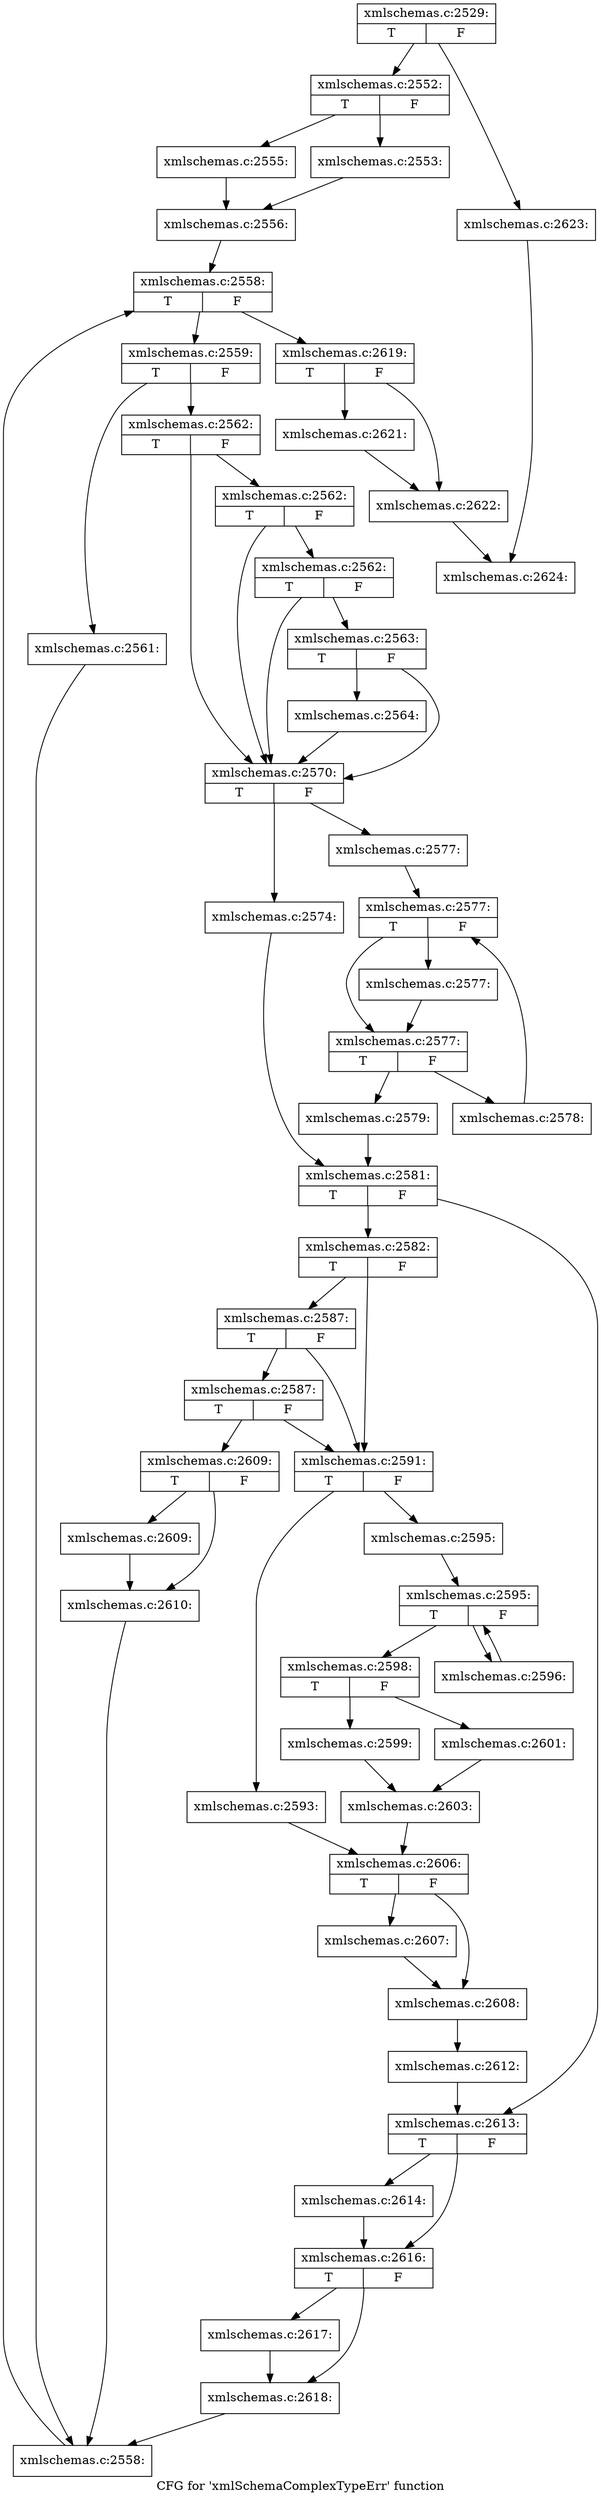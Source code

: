 digraph "CFG for 'xmlSchemaComplexTypeErr' function" {
	label="CFG for 'xmlSchemaComplexTypeErr' function";

	Node0x55092b0 [shape=record,label="{xmlschemas.c:2529:|{<s0>T|<s1>F}}"];
	Node0x55092b0 -> Node0x550cf30;
	Node0x55092b0 -> Node0x550cfd0;
	Node0x550cf30 [shape=record,label="{xmlschemas.c:2552:|{<s0>T|<s1>F}}"];
	Node0x550cf30 -> Node0x550d4d0;
	Node0x550cf30 -> Node0x550d570;
	Node0x550d4d0 [shape=record,label="{xmlschemas.c:2553:}"];
	Node0x550d4d0 -> Node0x550d520;
	Node0x550d570 [shape=record,label="{xmlschemas.c:2555:}"];
	Node0x550d570 -> Node0x550d520;
	Node0x550d520 [shape=record,label="{xmlschemas.c:2556:}"];
	Node0x550d520 -> Node0x550e480;
	Node0x550e480 [shape=record,label="{xmlschemas.c:2558:|{<s0>T|<s1>F}}"];
	Node0x550e480 -> Node0x550e760;
	Node0x550e480 -> Node0x550e2e0;
	Node0x550e760 [shape=record,label="{xmlschemas.c:2559:|{<s0>T|<s1>F}}"];
	Node0x550e760 -> Node0x550eeb0;
	Node0x550e760 -> Node0x550ef00;
	Node0x550eeb0 [shape=record,label="{xmlschemas.c:2561:}"];
	Node0x550eeb0 -> Node0x550e6d0;
	Node0x550ef00 [shape=record,label="{xmlschemas.c:2562:|{<s0>T|<s1>F}}"];
	Node0x550ef00 -> Node0x550f450;
	Node0x550ef00 -> Node0x550f300;
	Node0x550f450 [shape=record,label="{xmlschemas.c:2562:|{<s0>T|<s1>F}}"];
	Node0x550f450 -> Node0x550f3d0;
	Node0x550f450 -> Node0x550f300;
	Node0x550f3d0 [shape=record,label="{xmlschemas.c:2562:|{<s0>T|<s1>F}}"];
	Node0x550f3d0 -> Node0x550f350;
	Node0x550f3d0 -> Node0x550f300;
	Node0x550f350 [shape=record,label="{xmlschemas.c:2563:|{<s0>T|<s1>F}}"];
	Node0x550f350 -> Node0x550f2b0;
	Node0x550f350 -> Node0x550f300;
	Node0x550f2b0 [shape=record,label="{xmlschemas.c:2564:}"];
	Node0x550f2b0 -> Node0x550f300;
	Node0x550f300 [shape=record,label="{xmlschemas.c:2570:|{<s0>T|<s1>F}}"];
	Node0x550f300 -> Node0x5510d60;
	Node0x550f300 -> Node0x5510e00;
	Node0x5510d60 [shape=record,label="{xmlschemas.c:2574:}"];
	Node0x5510d60 -> Node0x5510db0;
	Node0x5510e00 [shape=record,label="{xmlschemas.c:2577:}"];
	Node0x5510e00 -> Node0x55116e0;
	Node0x55116e0 [shape=record,label="{xmlschemas.c:2577:|{<s0>T|<s1>F}}"];
	Node0x55116e0 -> Node0x55119d0;
	Node0x55116e0 -> Node0x5511980;
	Node0x55119d0 [shape=record,label="{xmlschemas.c:2577:}"];
	Node0x55119d0 -> Node0x5511980;
	Node0x5511980 [shape=record,label="{xmlschemas.c:2577:|{<s0>T|<s1>F}}"];
	Node0x5511980 -> Node0x5512050;
	Node0x5511980 -> Node0x5511900;
	Node0x5512050 [shape=record,label="{xmlschemas.c:2578:}"];
	Node0x5512050 -> Node0x55116e0;
	Node0x5511900 [shape=record,label="{xmlschemas.c:2579:}"];
	Node0x5511900 -> Node0x5510db0;
	Node0x5510db0 [shape=record,label="{xmlschemas.c:2581:|{<s0>T|<s1>F}}"];
	Node0x5510db0 -> Node0x5512c20;
	Node0x5510db0 -> Node0x5512f50;
	Node0x5512c20 [shape=record,label="{xmlschemas.c:2582:|{<s0>T|<s1>F}}"];
	Node0x5512c20 -> Node0x5513750;
	Node0x5512c20 -> Node0x55138c0;
	Node0x55138c0 [shape=record,label="{xmlschemas.c:2587:|{<s0>T|<s1>F}}"];
	Node0x55138c0 -> Node0x5513750;
	Node0x55138c0 -> Node0x5513840;
	Node0x5513840 [shape=record,label="{xmlschemas.c:2587:|{<s0>T|<s1>F}}"];
	Node0x5513840 -> Node0x5513750;
	Node0x5513840 -> Node0x55137f0;
	Node0x5513750 [shape=record,label="{xmlschemas.c:2591:|{<s0>T|<s1>F}}"];
	Node0x5513750 -> Node0x5514320;
	Node0x5513750 -> Node0x55143c0;
	Node0x5514320 [shape=record,label="{xmlschemas.c:2593:}"];
	Node0x5514320 -> Node0x5514370;
	Node0x55143c0 [shape=record,label="{xmlschemas.c:2595:}"];
	Node0x55143c0 -> Node0x5514b80;
	Node0x5514b80 [shape=record,label="{xmlschemas.c:2595:|{<s0>T|<s1>F}}"];
	Node0x5514b80 -> Node0x5514ff0;
	Node0x5514b80 -> Node0x5514d60;
	Node0x5514ff0 [shape=record,label="{xmlschemas.c:2596:}"];
	Node0x5514ff0 -> Node0x5514b80;
	Node0x5514d60 [shape=record,label="{xmlschemas.c:2598:|{<s0>T|<s1>F}}"];
	Node0x5514d60 -> Node0x5515250;
	Node0x5514d60 -> Node0x55152f0;
	Node0x5515250 [shape=record,label="{xmlschemas.c:2599:}"];
	Node0x5515250 -> Node0x55152a0;
	Node0x55152f0 [shape=record,label="{xmlschemas.c:2601:}"];
	Node0x55152f0 -> Node0x55152a0;
	Node0x55152a0 [shape=record,label="{xmlschemas.c:2603:}"];
	Node0x55152a0 -> Node0x5514370;
	Node0x5514370 [shape=record,label="{xmlschemas.c:2606:|{<s0>T|<s1>F}}"];
	Node0x5514370 -> Node0x55166a0;
	Node0x5514370 -> Node0x55166f0;
	Node0x55166a0 [shape=record,label="{xmlschemas.c:2607:}"];
	Node0x55166a0 -> Node0x55166f0;
	Node0x55166f0 [shape=record,label="{xmlschemas.c:2608:}"];
	Node0x55166f0 -> Node0x55137a0;
	Node0x55137f0 [shape=record,label="{xmlschemas.c:2609:|{<s0>T|<s1>F}}"];
	Node0x55137f0 -> Node0x5516d20;
	Node0x55137f0 -> Node0x5516d70;
	Node0x5516d20 [shape=record,label="{xmlschemas.c:2609:}"];
	Node0x5516d20 -> Node0x5516d70;
	Node0x5516d70 [shape=record,label="{xmlschemas.c:2610:}"];
	Node0x5516d70 -> Node0x550e6d0;
	Node0x55137a0 [shape=record,label="{xmlschemas.c:2612:}"];
	Node0x55137a0 -> Node0x5512f50;
	Node0x5512f50 [shape=record,label="{xmlschemas.c:2613:|{<s0>T|<s1>F}}"];
	Node0x5512f50 -> Node0x55177b0;
	Node0x5512f50 -> Node0x5517800;
	Node0x55177b0 [shape=record,label="{xmlschemas.c:2614:}"];
	Node0x55177b0 -> Node0x5517800;
	Node0x5517800 [shape=record,label="{xmlschemas.c:2616:|{<s0>T|<s1>F}}"];
	Node0x5517800 -> Node0x5517d30;
	Node0x5517800 -> Node0x5517d80;
	Node0x5517d30 [shape=record,label="{xmlschemas.c:2617:}"];
	Node0x5517d30 -> Node0x5517d80;
	Node0x5517d80 [shape=record,label="{xmlschemas.c:2618:}"];
	Node0x5517d80 -> Node0x550e6d0;
	Node0x550e6d0 [shape=record,label="{xmlschemas.c:2558:}"];
	Node0x550e6d0 -> Node0x550e480;
	Node0x550e2e0 [shape=record,label="{xmlschemas.c:2619:|{<s0>T|<s1>F}}"];
	Node0x550e2e0 -> Node0x5519010;
	Node0x550e2e0 -> Node0x5519060;
	Node0x5519010 [shape=record,label="{xmlschemas.c:2621:}"];
	Node0x5519010 -> Node0x5519060;
	Node0x5519060 [shape=record,label="{xmlschemas.c:2622:}"];
	Node0x5519060 -> Node0x550cf80;
	Node0x550cfd0 [shape=record,label="{xmlschemas.c:2623:}"];
	Node0x550cfd0 -> Node0x550cf80;
	Node0x550cf80 [shape=record,label="{xmlschemas.c:2624:}"];
}
